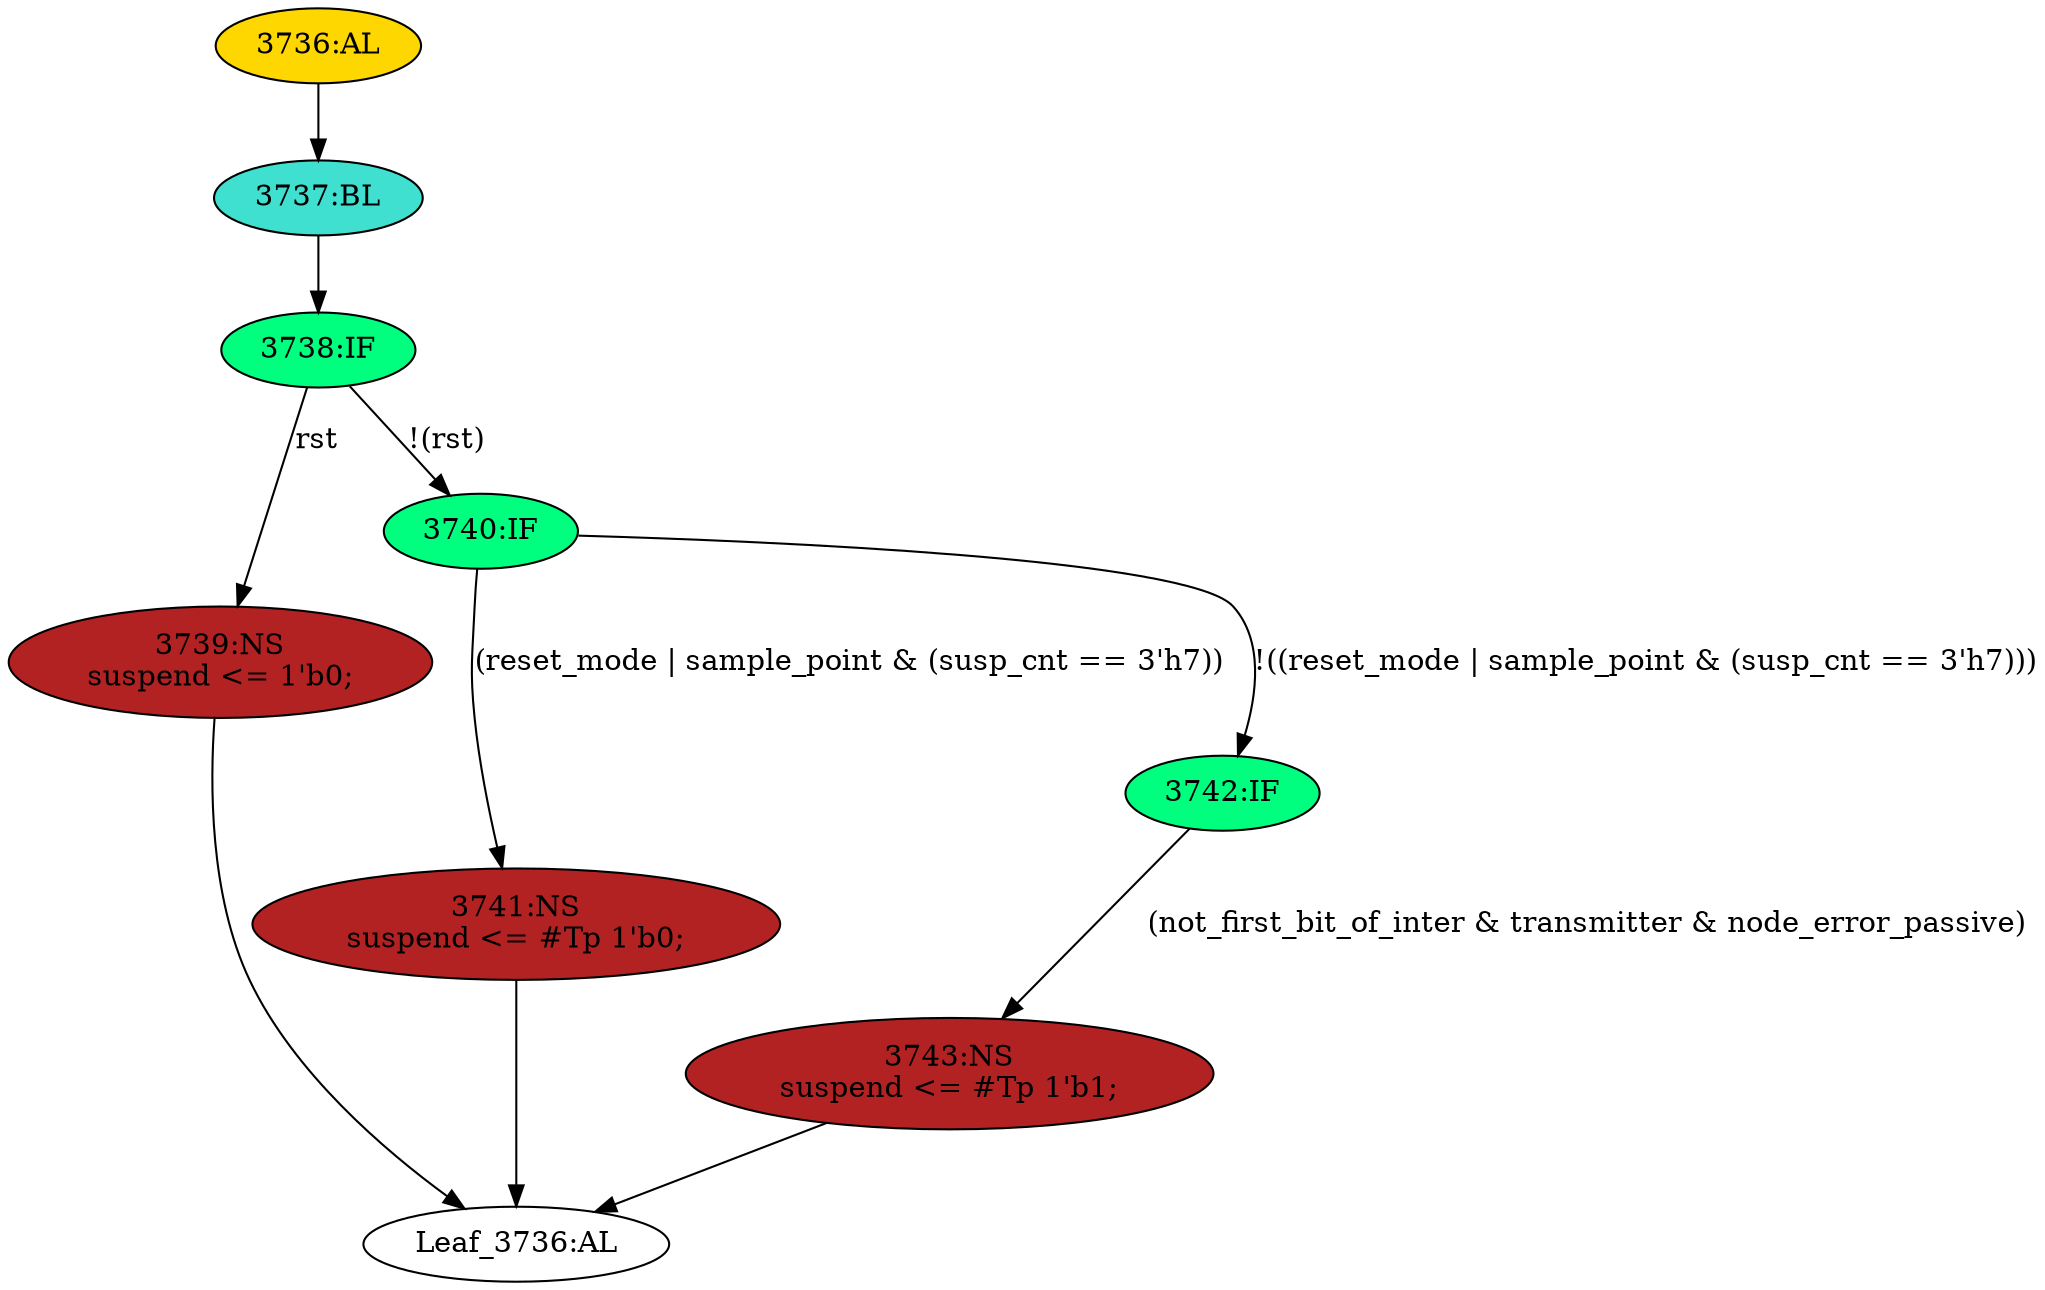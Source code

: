 strict digraph "" {
	node [label="\N"];
	"3738:IF"	 [ast="<pyverilog.vparser.ast.IfStatement object at 0x7f44f6b3d790>",
		fillcolor=springgreen,
		label="3738:IF",
		statements="[]",
		style=filled,
		typ=IfStatement];
	"3739:NS"	 [ast="<pyverilog.vparser.ast.NonblockingSubstitution object at 0x7f44f6b3df90>",
		fillcolor=firebrick,
		label="3739:NS
suspend <= 1'b0;",
		statements="[<pyverilog.vparser.ast.NonblockingSubstitution object at 0x7f44f6b3df90>]",
		style=filled,
		typ=NonblockingSubstitution];
	"3738:IF" -> "3739:NS"	 [cond="['rst']",
		label=rst,
		lineno=3738];
	"3740:IF"	 [ast="<pyverilog.vparser.ast.IfStatement object at 0x7f44f6b3d7d0>",
		fillcolor=springgreen,
		label="3740:IF",
		statements="[]",
		style=filled,
		typ=IfStatement];
	"3738:IF" -> "3740:IF"	 [cond="['rst']",
		label="!(rst)",
		lineno=3738];
	"3741:NS"	 [ast="<pyverilog.vparser.ast.NonblockingSubstitution object at 0x7f44f6b3db90>",
		fillcolor=firebrick,
		label="3741:NS
suspend <= #Tp 1'b0;",
		statements="[<pyverilog.vparser.ast.NonblockingSubstitution object at 0x7f44f6b3db90>]",
		style=filled,
		typ=NonblockingSubstitution];
	"Leaf_3736:AL"	 [def_var="['suspend']",
		label="Leaf_3736:AL"];
	"3741:NS" -> "Leaf_3736:AL"	 [cond="[]",
		lineno=None];
	"3739:NS" -> "Leaf_3736:AL"	 [cond="[]",
		lineno=None];
	"3742:IF"	 [ast="<pyverilog.vparser.ast.IfStatement object at 0x7f44f6b3d810>",
		fillcolor=springgreen,
		label="3742:IF",
		statements="[]",
		style=filled,
		typ=IfStatement];
	"3743:NS"	 [ast="<pyverilog.vparser.ast.NonblockingSubstitution object at 0x7f44f6b3d850>",
		fillcolor=firebrick,
		label="3743:NS
suspend <= #Tp 1'b1;",
		statements="[<pyverilog.vparser.ast.NonblockingSubstitution object at 0x7f44f6b3d850>]",
		style=filled,
		typ=NonblockingSubstitution];
	"3742:IF" -> "3743:NS"	 [cond="['not_first_bit_of_inter', 'transmitter', 'node_error_passive']",
		label="(not_first_bit_of_inter & transmitter & node_error_passive)",
		lineno=3742];
	"3740:IF" -> "3741:NS"	 [cond="['reset_mode', 'sample_point', 'susp_cnt']",
		label="(reset_mode | sample_point & (susp_cnt == 3'h7))",
		lineno=3740];
	"3740:IF" -> "3742:IF"	 [cond="['reset_mode', 'sample_point', 'susp_cnt']",
		label="!((reset_mode | sample_point & (susp_cnt == 3'h7)))",
		lineno=3740];
	"3737:BL"	 [ast="<pyverilog.vparser.ast.Block object at 0x7f44f6b4a150>",
		fillcolor=turquoise,
		label="3737:BL",
		statements="[]",
		style=filled,
		typ=Block];
	"3737:BL" -> "3738:IF"	 [cond="[]",
		lineno=None];
	"3743:NS" -> "Leaf_3736:AL"	 [cond="[]",
		lineno=None];
	"3736:AL"	 [ast="<pyverilog.vparser.ast.Always object at 0x7f44f6b4a1d0>",
		clk_sens=True,
		fillcolor=gold,
		label="3736:AL",
		sens="['clk', 'rst']",
		statements="[]",
		style=filled,
		typ=Always,
		use_var="['transmitter', 'sample_point', 'reset_mode', 'node_error_passive', 'not_first_bit_of_inter', 'susp_cnt', 'rst']"];
	"3736:AL" -> "3737:BL"	 [cond="[]",
		lineno=None];
}
